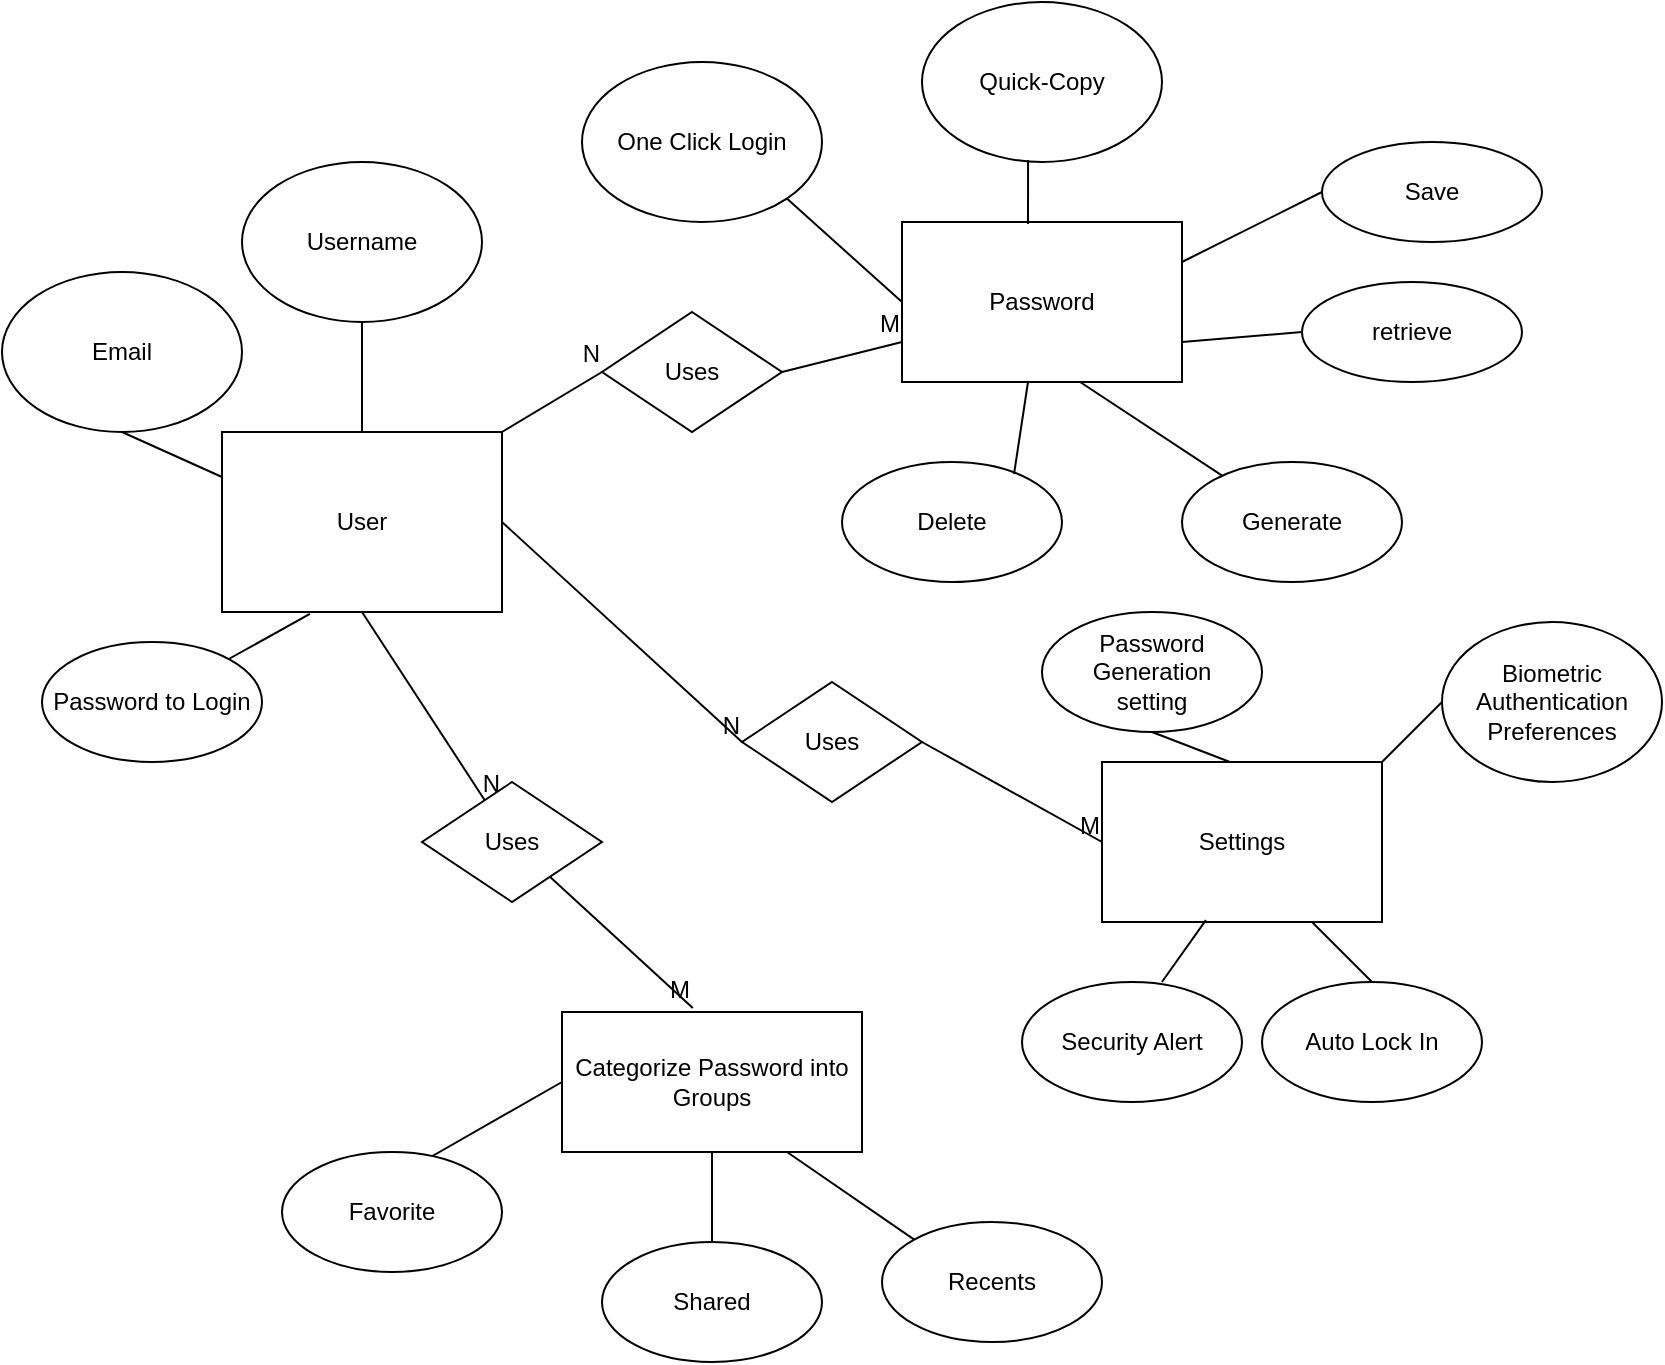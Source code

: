 <mxfile version="24.2.5" type="device">
  <diagram id="R2lEEEUBdFMjLlhIrx00" name="Page-1">
    <mxGraphModel dx="954" dy="593" grid="1" gridSize="10" guides="1" tooltips="1" connect="1" arrows="1" fold="1" page="1" pageScale="1" pageWidth="850" pageHeight="1100" math="0" shadow="0" extFonts="Permanent Marker^https://fonts.googleapis.com/css?family=Permanent+Marker">
      <root>
        <mxCell id="0" />
        <mxCell id="1" parent="0" />
        <mxCell id="oC0HbX8QYAh2dhDLvxgP-7" value="User" style="rounded=0;whiteSpace=wrap;html=1;" vertex="1" parent="1">
          <mxGeometry x="110" y="225" width="140" height="90" as="geometry" />
        </mxCell>
        <mxCell id="oC0HbX8QYAh2dhDLvxgP-8" value="Password" style="rounded=0;whiteSpace=wrap;html=1;" vertex="1" parent="1">
          <mxGeometry x="450" y="120" width="140" height="80" as="geometry" />
        </mxCell>
        <mxCell id="oC0HbX8QYAh2dhDLvxgP-9" value="Settings" style="rounded=0;whiteSpace=wrap;html=1;" vertex="1" parent="1">
          <mxGeometry x="550" y="390" width="140" height="80" as="geometry" />
        </mxCell>
        <mxCell id="oC0HbX8QYAh2dhDLvxgP-11" value="Categorize Password into&lt;div&gt;Groups&lt;/div&gt;" style="rounded=0;whiteSpace=wrap;html=1;" vertex="1" parent="1">
          <mxGeometry x="280" y="515" width="150" height="70" as="geometry" />
        </mxCell>
        <mxCell id="oC0HbX8QYAh2dhDLvxgP-16" value="Uses" style="rhombus;whiteSpace=wrap;html=1;" vertex="1" parent="1">
          <mxGeometry x="300" y="165" width="90" height="60" as="geometry" />
        </mxCell>
        <mxCell id="oC0HbX8QYAh2dhDLvxgP-17" value="Uses" style="rhombus;whiteSpace=wrap;html=1;" vertex="1" parent="1">
          <mxGeometry x="370" y="350" width="90" height="60" as="geometry" />
        </mxCell>
        <mxCell id="oC0HbX8QYAh2dhDLvxgP-18" value="Uses" style="rhombus;whiteSpace=wrap;html=1;" vertex="1" parent="1">
          <mxGeometry x="210" y="400" width="90" height="60" as="geometry" />
        </mxCell>
        <mxCell id="oC0HbX8QYAh2dhDLvxgP-19" value="" style="endArrow=none;html=1;rounded=0;entryX=0;entryY=0.5;entryDx=0;entryDy=0;exitX=1;exitY=0.5;exitDx=0;exitDy=0;" edge="1" parent="1" source="oC0HbX8QYAh2dhDLvxgP-7" target="oC0HbX8QYAh2dhDLvxgP-17">
          <mxGeometry relative="1" as="geometry">
            <mxPoint x="250" y="290" as="sourcePoint" />
            <mxPoint x="300" y="290" as="targetPoint" />
          </mxGeometry>
        </mxCell>
        <mxCell id="oC0HbX8QYAh2dhDLvxgP-20" value="N" style="resizable=0;html=1;whiteSpace=wrap;align=right;verticalAlign=bottom;" connectable="0" vertex="1" parent="oC0HbX8QYAh2dhDLvxgP-19">
          <mxGeometry x="1" relative="1" as="geometry" />
        </mxCell>
        <mxCell id="oC0HbX8QYAh2dhDLvxgP-22" value="" style="endArrow=none;html=1;rounded=0;entryX=0;entryY=0.5;entryDx=0;entryDy=0;exitX=1;exitY=0.5;exitDx=0;exitDy=0;" edge="1" parent="1" source="oC0HbX8QYAh2dhDLvxgP-17" target="oC0HbX8QYAh2dhDLvxgP-9">
          <mxGeometry relative="1" as="geometry">
            <mxPoint x="400" y="289.5" as="sourcePoint" />
            <mxPoint x="460" y="289.5" as="targetPoint" />
          </mxGeometry>
        </mxCell>
        <mxCell id="oC0HbX8QYAh2dhDLvxgP-23" value="M" style="resizable=0;html=1;whiteSpace=wrap;align=right;verticalAlign=bottom;" connectable="0" vertex="1" parent="oC0HbX8QYAh2dhDLvxgP-22">
          <mxGeometry x="1" relative="1" as="geometry" />
        </mxCell>
        <mxCell id="oC0HbX8QYAh2dhDLvxgP-24" value="" style="endArrow=none;html=1;rounded=0;entryX=0;entryY=0.5;entryDx=0;entryDy=0;exitX=1;exitY=0;exitDx=0;exitDy=0;" edge="1" parent="1" source="oC0HbX8QYAh2dhDLvxgP-7" target="oC0HbX8QYAh2dhDLvxgP-16">
          <mxGeometry relative="1" as="geometry">
            <mxPoint x="250" y="220" as="sourcePoint" />
            <mxPoint x="320" y="300" as="targetPoint" />
            <Array as="points" />
          </mxGeometry>
        </mxCell>
        <mxCell id="oC0HbX8QYAh2dhDLvxgP-25" value="N" style="resizable=0;html=1;whiteSpace=wrap;align=right;verticalAlign=bottom;" connectable="0" vertex="1" parent="oC0HbX8QYAh2dhDLvxgP-24">
          <mxGeometry x="1" relative="1" as="geometry" />
        </mxCell>
        <mxCell id="oC0HbX8QYAh2dhDLvxgP-26" value="" style="endArrow=none;html=1;rounded=0;entryX=0;entryY=0.75;entryDx=0;entryDy=0;exitX=1;exitY=0.5;exitDx=0;exitDy=0;" edge="1" parent="1" source="oC0HbX8QYAh2dhDLvxgP-16" target="oC0HbX8QYAh2dhDLvxgP-8">
          <mxGeometry relative="1" as="geometry">
            <mxPoint x="390" y="120" as="sourcePoint" />
            <mxPoint x="450" y="119.5" as="targetPoint" />
          </mxGeometry>
        </mxCell>
        <mxCell id="oC0HbX8QYAh2dhDLvxgP-27" value="M" style="resizable=0;html=1;whiteSpace=wrap;align=right;verticalAlign=bottom;" connectable="0" vertex="1" parent="oC0HbX8QYAh2dhDLvxgP-26">
          <mxGeometry x="1" relative="1" as="geometry" />
        </mxCell>
        <mxCell id="oC0HbX8QYAh2dhDLvxgP-28" value="" style="endArrow=none;html=1;rounded=0;exitX=0.5;exitY=1;exitDx=0;exitDy=0;" edge="1" parent="1" source="oC0HbX8QYAh2dhDLvxgP-7" target="oC0HbX8QYAh2dhDLvxgP-18">
          <mxGeometry relative="1" as="geometry">
            <mxPoint x="260" y="300" as="sourcePoint" />
            <mxPoint x="320" y="300" as="targetPoint" />
          </mxGeometry>
        </mxCell>
        <mxCell id="oC0HbX8QYAh2dhDLvxgP-29" value="N" style="resizable=0;html=1;whiteSpace=wrap;align=right;verticalAlign=bottom;" connectable="0" vertex="1" parent="oC0HbX8QYAh2dhDLvxgP-28">
          <mxGeometry x="1" relative="1" as="geometry">
            <mxPoint x="9" as="offset" />
          </mxGeometry>
        </mxCell>
        <mxCell id="oC0HbX8QYAh2dhDLvxgP-30" value="" style="endArrow=none;html=1;rounded=0;entryX=0.436;entryY=-0.029;entryDx=0;entryDy=0;entryPerimeter=0;" edge="1" parent="1" source="oC0HbX8QYAh2dhDLvxgP-18" target="oC0HbX8QYAh2dhDLvxgP-11">
          <mxGeometry relative="1" as="geometry">
            <mxPoint x="410" y="299.5" as="sourcePoint" />
            <mxPoint x="479" y="460" as="targetPoint" />
            <Array as="points" />
          </mxGeometry>
        </mxCell>
        <mxCell id="oC0HbX8QYAh2dhDLvxgP-31" value="M" style="resizable=0;html=1;whiteSpace=wrap;align=right;verticalAlign=bottom;" connectable="0" vertex="1" parent="oC0HbX8QYAh2dhDLvxgP-30">
          <mxGeometry x="1" relative="1" as="geometry" />
        </mxCell>
        <mxCell id="oC0HbX8QYAh2dhDLvxgP-32" value="Save" style="ellipse;whiteSpace=wrap;html=1;align=center;" vertex="1" parent="1">
          <mxGeometry x="660" y="80" width="110" height="50" as="geometry" />
        </mxCell>
        <mxCell id="oC0HbX8QYAh2dhDLvxgP-33" value="retrieve" style="ellipse;whiteSpace=wrap;html=1;align=center;" vertex="1" parent="1">
          <mxGeometry x="650" y="150" width="110" height="50" as="geometry" />
        </mxCell>
        <mxCell id="oC0HbX8QYAh2dhDLvxgP-34" value="Generate" style="ellipse;whiteSpace=wrap;html=1;align=center;" vertex="1" parent="1">
          <mxGeometry x="590" y="240" width="110" height="60" as="geometry" />
        </mxCell>
        <mxCell id="oC0HbX8QYAh2dhDLvxgP-35" value="Delete" style="ellipse;whiteSpace=wrap;html=1;align=center;" vertex="1" parent="1">
          <mxGeometry x="420" y="240" width="110" height="60" as="geometry" />
        </mxCell>
        <mxCell id="oC0HbX8QYAh2dhDLvxgP-36" value="" style="endArrow=none;html=1;rounded=0;entryX=0.782;entryY=0.1;entryDx=0;entryDy=0;entryPerimeter=0;" edge="1" parent="1" target="oC0HbX8QYAh2dhDLvxgP-35">
          <mxGeometry relative="1" as="geometry">
            <mxPoint x="513" y="200" as="sourcePoint" />
            <mxPoint x="520" y="170" as="targetPoint" />
          </mxGeometry>
        </mxCell>
        <mxCell id="oC0HbX8QYAh2dhDLvxgP-38" value="" style="endArrow=none;html=1;rounded=0;exitX=0.636;exitY=1;exitDx=0;exitDy=0;exitPerimeter=0;" edge="1" parent="1" source="oC0HbX8QYAh2dhDLvxgP-8" target="oC0HbX8QYAh2dhDLvxgP-34">
          <mxGeometry relative="1" as="geometry">
            <mxPoint x="543" y="150" as="sourcePoint" />
            <mxPoint x="530" y="180" as="targetPoint" />
          </mxGeometry>
        </mxCell>
        <mxCell id="oC0HbX8QYAh2dhDLvxgP-39" value="" style="endArrow=none;html=1;rounded=0;exitX=1;exitY=0.75;exitDx=0;exitDy=0;entryX=0;entryY=0.5;entryDx=0;entryDy=0;" edge="1" parent="1" source="oC0HbX8QYAh2dhDLvxgP-8" target="oC0HbX8QYAh2dhDLvxgP-33">
          <mxGeometry relative="1" as="geometry">
            <mxPoint x="553" y="160" as="sourcePoint" />
            <mxPoint x="540" y="190" as="targetPoint" />
          </mxGeometry>
        </mxCell>
        <mxCell id="oC0HbX8QYAh2dhDLvxgP-40" value="" style="endArrow=none;html=1;rounded=0;exitX=1;exitY=0.25;exitDx=0;exitDy=0;entryX=0;entryY=0.5;entryDx=0;entryDy=0;" edge="1" parent="1" source="oC0HbX8QYAh2dhDLvxgP-8" target="oC0HbX8QYAh2dhDLvxgP-32">
          <mxGeometry relative="1" as="geometry">
            <mxPoint x="563" y="170" as="sourcePoint" />
            <mxPoint x="550" y="200" as="targetPoint" />
          </mxGeometry>
        </mxCell>
        <mxCell id="oC0HbX8QYAh2dhDLvxgP-41" value="One Click Login" style="ellipse;whiteSpace=wrap;html=1;" vertex="1" parent="1">
          <mxGeometry x="290" y="40" width="120" height="80" as="geometry" />
        </mxCell>
        <mxCell id="oC0HbX8QYAh2dhDLvxgP-42" value="Quick-Copy" style="ellipse;whiteSpace=wrap;html=1;" vertex="1" parent="1">
          <mxGeometry x="460" y="10" width="120" height="80" as="geometry" />
        </mxCell>
        <mxCell id="oC0HbX8QYAh2dhDLvxgP-43" value="" style="endArrow=none;html=1;rounded=0;exitX=0.45;exitY=0.013;exitDx=0;exitDy=0;entryX=0.442;entryY=0.988;entryDx=0;entryDy=0;exitPerimeter=0;entryPerimeter=0;" edge="1" parent="1" source="oC0HbX8QYAh2dhDLvxgP-8" target="oC0HbX8QYAh2dhDLvxgP-42">
          <mxGeometry relative="1" as="geometry">
            <mxPoint x="600" y="150" as="sourcePoint" />
            <mxPoint x="670" y="115" as="targetPoint" />
          </mxGeometry>
        </mxCell>
        <mxCell id="oC0HbX8QYAh2dhDLvxgP-44" value="" style="endArrow=none;html=1;rounded=0;exitX=0;exitY=0.5;exitDx=0;exitDy=0;entryX=1;entryY=1;entryDx=0;entryDy=0;" edge="1" parent="1" source="oC0HbX8QYAh2dhDLvxgP-8" target="oC0HbX8QYAh2dhDLvxgP-41">
          <mxGeometry relative="1" as="geometry">
            <mxPoint x="610" y="160" as="sourcePoint" />
            <mxPoint x="680" y="125" as="targetPoint" />
          </mxGeometry>
        </mxCell>
        <mxCell id="oC0HbX8QYAh2dhDLvxgP-45" value="Username" style="ellipse;whiteSpace=wrap;html=1;" vertex="1" parent="1">
          <mxGeometry x="120" y="90" width="120" height="80" as="geometry" />
        </mxCell>
        <mxCell id="oC0HbX8QYAh2dhDLvxgP-46" value="" style="endArrow=none;html=1;rounded=0;exitX=0.5;exitY=0;exitDx=0;exitDy=0;entryX=0.5;entryY=1;entryDx=0;entryDy=0;" edge="1" parent="1" source="oC0HbX8QYAh2dhDLvxgP-7" target="oC0HbX8QYAh2dhDLvxgP-45">
          <mxGeometry relative="1" as="geometry">
            <mxPoint x="460" y="170" as="sourcePoint" />
            <mxPoint x="402" y="118" as="targetPoint" />
          </mxGeometry>
        </mxCell>
        <mxCell id="oC0HbX8QYAh2dhDLvxgP-47" value="Password to Login" style="ellipse;whiteSpace=wrap;html=1;align=center;" vertex="1" parent="1">
          <mxGeometry x="20" y="330" width="110" height="60" as="geometry" />
        </mxCell>
        <mxCell id="oC0HbX8QYAh2dhDLvxgP-48" value="" style="endArrow=none;html=1;rounded=0;entryX=0.314;entryY=1.011;entryDx=0;entryDy=0;entryPerimeter=0;" edge="1" parent="1" source="oC0HbX8QYAh2dhDLvxgP-47" target="oC0HbX8QYAh2dhDLvxgP-7">
          <mxGeometry relative="1" as="geometry">
            <mxPoint x="190" y="235" as="sourcePoint" />
            <mxPoint x="140" y="310" as="targetPoint" />
          </mxGeometry>
        </mxCell>
        <mxCell id="oC0HbX8QYAh2dhDLvxgP-49" value="Auto Lock In" style="ellipse;whiteSpace=wrap;html=1;align=center;" vertex="1" parent="1">
          <mxGeometry x="630" y="500" width="110" height="60" as="geometry" />
        </mxCell>
        <mxCell id="oC0HbX8QYAh2dhDLvxgP-50" value="" style="endArrow=none;html=1;rounded=0;entryX=0.5;entryY=0;entryDx=0;entryDy=0;exitX=0.75;exitY=1;exitDx=0;exitDy=0;" edge="1" parent="1" source="oC0HbX8QYAh2dhDLvxgP-9" target="oC0HbX8QYAh2dhDLvxgP-49">
          <mxGeometry relative="1" as="geometry">
            <mxPoint x="523" y="210" as="sourcePoint" />
            <mxPoint x="516" y="256" as="targetPoint" />
            <Array as="points" />
          </mxGeometry>
        </mxCell>
        <mxCell id="oC0HbX8QYAh2dhDLvxgP-51" value="Biometric Authentication&lt;div&gt;Preferences&lt;/div&gt;" style="ellipse;whiteSpace=wrap;html=1;align=center;" vertex="1" parent="1">
          <mxGeometry x="720" y="320" width="110" height="80" as="geometry" />
        </mxCell>
        <mxCell id="oC0HbX8QYAh2dhDLvxgP-52" value="" style="endArrow=none;html=1;rounded=0;entryX=0;entryY=0.5;entryDx=0;entryDy=0;" edge="1" parent="1" target="oC0HbX8QYAh2dhDLvxgP-51">
          <mxGeometry relative="1" as="geometry">
            <mxPoint x="690" y="390" as="sourcePoint" />
            <mxPoint x="620" y="257" as="targetPoint" />
          </mxGeometry>
        </mxCell>
        <mxCell id="oC0HbX8QYAh2dhDLvxgP-53" value="Security Alert" style="ellipse;whiteSpace=wrap;html=1;align=center;" vertex="1" parent="1">
          <mxGeometry x="510" y="500" width="110" height="60" as="geometry" />
        </mxCell>
        <mxCell id="oC0HbX8QYAh2dhDLvxgP-54" value="" style="endArrow=none;html=1;rounded=0;entryX=0.636;entryY=0;entryDx=0;entryDy=0;exitX=0.371;exitY=0.988;exitDx=0;exitDy=0;exitPerimeter=0;entryPerimeter=0;" edge="1" parent="1" source="oC0HbX8QYAh2dhDLvxgP-9" target="oC0HbX8QYAh2dhDLvxgP-53">
          <mxGeometry relative="1" as="geometry">
            <mxPoint x="665" y="480" as="sourcePoint" />
            <mxPoint x="695" y="510" as="targetPoint" />
            <Array as="points" />
          </mxGeometry>
        </mxCell>
        <mxCell id="oC0HbX8QYAh2dhDLvxgP-55" value="Password Generation&lt;div&gt;setting&lt;/div&gt;" style="ellipse;whiteSpace=wrap;html=1;align=center;" vertex="1" parent="1">
          <mxGeometry x="520" y="315" width="110" height="60" as="geometry" />
        </mxCell>
        <mxCell id="oC0HbX8QYAh2dhDLvxgP-56" value="" style="endArrow=none;html=1;rounded=0;entryX=0.5;entryY=1;entryDx=0;entryDy=0;exitX=0.457;exitY=0;exitDx=0;exitDy=0;exitPerimeter=0;" edge="1" parent="1" source="oC0HbX8QYAh2dhDLvxgP-9" target="oC0HbX8QYAh2dhDLvxgP-55">
          <mxGeometry relative="1" as="geometry">
            <mxPoint x="700" y="400" as="sourcePoint" />
            <mxPoint x="730" y="370" as="targetPoint" />
          </mxGeometry>
        </mxCell>
        <mxCell id="oC0HbX8QYAh2dhDLvxgP-57" value="Email" style="ellipse;whiteSpace=wrap;html=1;" vertex="1" parent="1">
          <mxGeometry y="145" width="120" height="80" as="geometry" />
        </mxCell>
        <mxCell id="oC0HbX8QYAh2dhDLvxgP-58" value="" style="endArrow=none;html=1;rounded=0;exitX=0;exitY=0.25;exitDx=0;exitDy=0;entryX=0.5;entryY=1;entryDx=0;entryDy=0;" edge="1" parent="1" source="oC0HbX8QYAh2dhDLvxgP-7" target="oC0HbX8QYAh2dhDLvxgP-57">
          <mxGeometry relative="1" as="geometry">
            <mxPoint x="190" y="235" as="sourcePoint" />
            <mxPoint x="190" y="180" as="targetPoint" />
          </mxGeometry>
        </mxCell>
        <mxCell id="oC0HbX8QYAh2dhDLvxgP-59" value="" style="endArrow=none;html=1;rounded=0;entryX=0;entryY=0.5;entryDx=0;entryDy=0;" edge="1" parent="1" target="oC0HbX8QYAh2dhDLvxgP-11">
          <mxGeometry relative="1" as="geometry">
            <mxPoint x="210" y="590" as="sourcePoint" />
            <mxPoint x="402" y="118" as="targetPoint" />
          </mxGeometry>
        </mxCell>
        <mxCell id="oC0HbX8QYAh2dhDLvxgP-61" value="Favorite" style="ellipse;whiteSpace=wrap;html=1;align=center;" vertex="1" parent="1">
          <mxGeometry x="140" y="585" width="110" height="60" as="geometry" />
        </mxCell>
        <mxCell id="oC0HbX8QYAh2dhDLvxgP-62" value="Shared" style="ellipse;whiteSpace=wrap;html=1;align=center;" vertex="1" parent="1">
          <mxGeometry x="300" y="630" width="110" height="60" as="geometry" />
        </mxCell>
        <mxCell id="oC0HbX8QYAh2dhDLvxgP-63" value="" style="endArrow=none;html=1;rounded=0;exitX=0.5;exitY=0;exitDx=0;exitDy=0;entryX=0.5;entryY=1;entryDx=0;entryDy=0;" edge="1" parent="1" source="oC0HbX8QYAh2dhDLvxgP-62" target="oC0HbX8QYAh2dhDLvxgP-11">
          <mxGeometry relative="1" as="geometry">
            <mxPoint x="460" y="170" as="sourcePoint" />
            <mxPoint x="402" y="118" as="targetPoint" />
          </mxGeometry>
        </mxCell>
        <mxCell id="oC0HbX8QYAh2dhDLvxgP-65" value="Recents" style="ellipse;whiteSpace=wrap;html=1;align=center;" vertex="1" parent="1">
          <mxGeometry x="440" y="620" width="110" height="60" as="geometry" />
        </mxCell>
        <mxCell id="oC0HbX8QYAh2dhDLvxgP-66" value="" style="endArrow=none;html=1;rounded=0;exitX=0;exitY=0;exitDx=0;exitDy=0;entryX=0.75;entryY=1;entryDx=0;entryDy=0;" edge="1" parent="1" source="oC0HbX8QYAh2dhDLvxgP-65" target="oC0HbX8QYAh2dhDLvxgP-11">
          <mxGeometry relative="1" as="geometry">
            <mxPoint x="365" y="640" as="sourcePoint" />
            <mxPoint x="365" y="595" as="targetPoint" />
          </mxGeometry>
        </mxCell>
      </root>
    </mxGraphModel>
  </diagram>
</mxfile>
